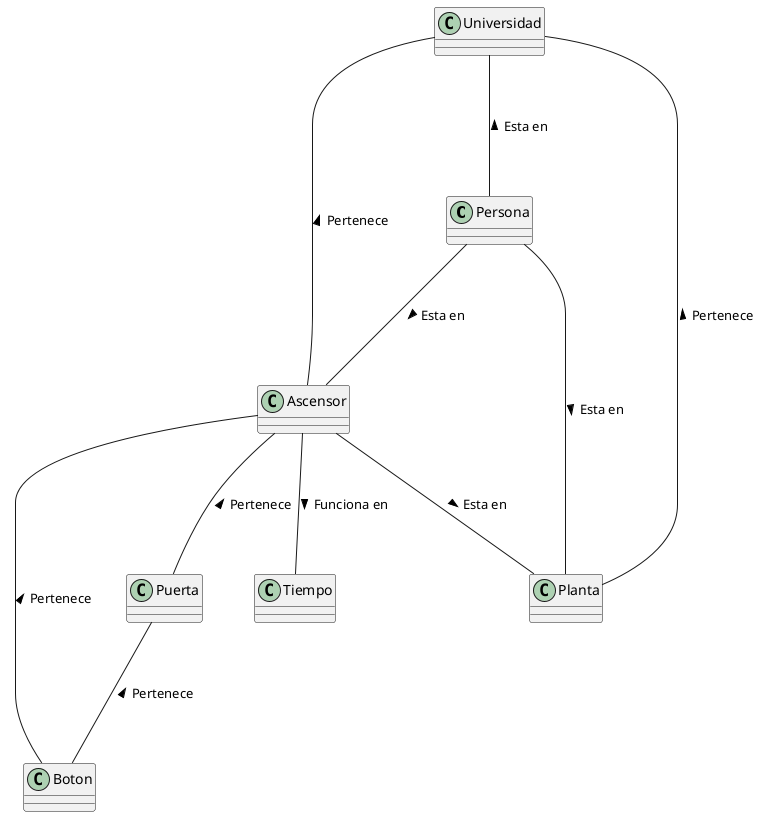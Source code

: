 @startuml modeloDelDominio

class Persona
class Tiempo
class Planta
class Ascensor
class Universidad
class Puerta
class Boton

Planta -u-- Persona : "< Esta en"
Ascensor -u-- Persona : "< Esta en"
Planta -u-- Ascensor : "< Esta en"
Ascensor --- Tiempo : "> Funciona en"

Boton -u-- Ascensor : "> Pertenece"
Boton -u-- Puerta : "> Pertenece"
Puerta -u-- Ascensor : "> Pertenece"

Planta -u-- Universidad : "> Pertenece"
Ascensor -u-- Universidad : "> Pertenece"
Persona -u-- Universidad : "> Esta en"

@enduml